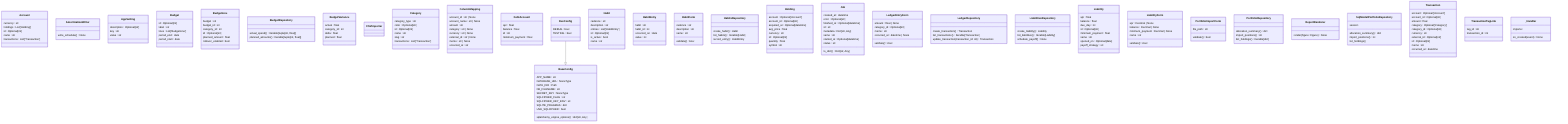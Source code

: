 classDiagram
  class Account {
    currency : str
    holdings : List['Holding']
    id : Optional[int]
    name : str
    transactions : List['Transaction']
  }
  class AmortizationWriter {
    write_schedule() None
  }
  class AppSetting {
    description : Optional[str]
    key : str
    value : str
  }
  class BaseConfig {
    APP_NAME : str
    DATABASE_URL : NoneType
    DATA_DIR : Path
    DB_FILENAME : str
    SECRET_KEY : NoneType
    SQLCIPHER_FLAG : str
    SQLCIPHER_KEY_ENV : str
    SQLITE_PRAGMAS : dict
    USE_SQLCIPHER : bool
    sqlalchemy_engine_options() dict[str, Any]
  }
  class Budget {
    id : Optional[int]
    label : str
    lines : List['BudgetLine']
    period_end : date
    period_start : date
  }
  class BudgetLine {
    budget : str
    budget_id : int
    category_id : int
    id : Optional[int]
    planned_amount : float
    rollover_enabled : bool
  }
  class BudgetRepository {
    actual_spend() Iterable[tuple[int, float]]
    planned_amounts() Iterable[tuple[int, float]]
  }
  class BudgetVariance {
    actual : float
    category_id : int
    delta : float
    planned : float
  }
  class CSVImporter {
  }
  class Category {
    category_type : str
    color : Optional[str]
    id : Optional[int]
    name : str
    slug : str
    transactions : List['Transaction']
  }
  class ColumnMapping {
    account_id : str | None
    account_name : str | None
    amount : str
    category : str | None
    currency : str | None
    external_id : str | None
    memo : str | None
    occurred_at : str
  }
  class DebtAccount {
    apr : float
    balance : float
    id : int
    minimum_payment : float
  }
  class DevConfig {
    DEBUG : bool
    TESTING : bool
  }
  class Habit {
    cadence : str
    description : str
    entries : List['HabitEntry']
    id : Optional[int]
    is_active : bool
    name : str
  }
  class HabitEntry {
    habit : str
    habit_id : int
    occurred_on : date
    value : int
  }
  class HabitForm {
    cadence : str
    description : str
    name : str
    validate()* bool
  }
  class HabitsRepository {
    create_habit() Habit
    list_habits() Iterable[Habit]
    record_entry() HabitEntry
  }
  class Holding {
    account : Optional['Account']
    account_id : Optional[int]
    acquired_at : Optional[datetime]
    avg_price : float
    currency : str
    id : Optional[int]
    quantity : float
    symbol : str
  }
  class Job {
    created_at : datetime
    error : Optional[str]
    finished_at : Optional[datetime]
    id : str
    metadata : Dict[str, Any]
    name : str
    started_at : Optional[datetime]
    status : str
    to_dict() Dict[str, Any]
  }
  class LedgerEntryForm {
    amount : float | None
    category_id : Optional[int]
    memo : str
    occurred_at : datetime | None
    validate()* bool
  }
  class LedgerRepository {
    create_transaction() Transaction
    list_transactions() Iterable[Transaction]
    update_transaction(transaction_id: int) Transaction
  }
  class LiabilitiesRepository {
    create_liability() Liability
    list_liabilities() Iterable[Liability]
    schedule_payoff() None
  }
  class Liability {
    apr : float
    balance : float
    due_day : int
    id : Optional[int]
    minimum_payment : float
    name : str
    opened_on : Optional[date]
    payoff_strategy : str
  }
  class LiabilityForm {
    apr : Decimal | None
    balance : Decimal | None
    minimum_payment : Decimal | None
    name : str
    validate()* bool
  }
  class PortfolioImportForm {
    file_path : str
    validate() bool
  }
  class PortfolioRepository {
    allocation_summary() dict
    import_positions() int
    list_holdings() Iterable[dict]
  }
  class ReportRenderer {
    render(figure: Figure) None
  }
  class SqlModelPortfolioRepository {
    session
    allocation_summary() dict
    import_positions() int
    list_holdings()
  }
  class Transaction {
    account : Optional['Account']
    account_id : Optional[int]
    amount : float
    category : Optional['Category']
    category_id : Optional[int]
    currency : str
    external_id : Optional[str]
    id : Optional[int]
    memo : str
    occurred_at : datetime
  }
  class TransactionTagLink {
    tag_id : int
    transaction_id : int
  }
  class _Handler {
    importer
    on_created(event) None
  }
  DevConfig --|> BaseConfig